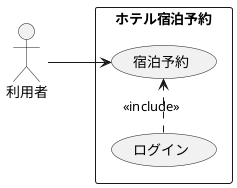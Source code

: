 @startuml ユースケース図
left to right direction
actor 利用者
 rectangle ホテル宿泊予約{
    usecase ログイン
    usecase 宿泊予約
 }
 利用者 --> 宿泊予約
 ログイン .> 宿泊予約 : << include >>
@enduml